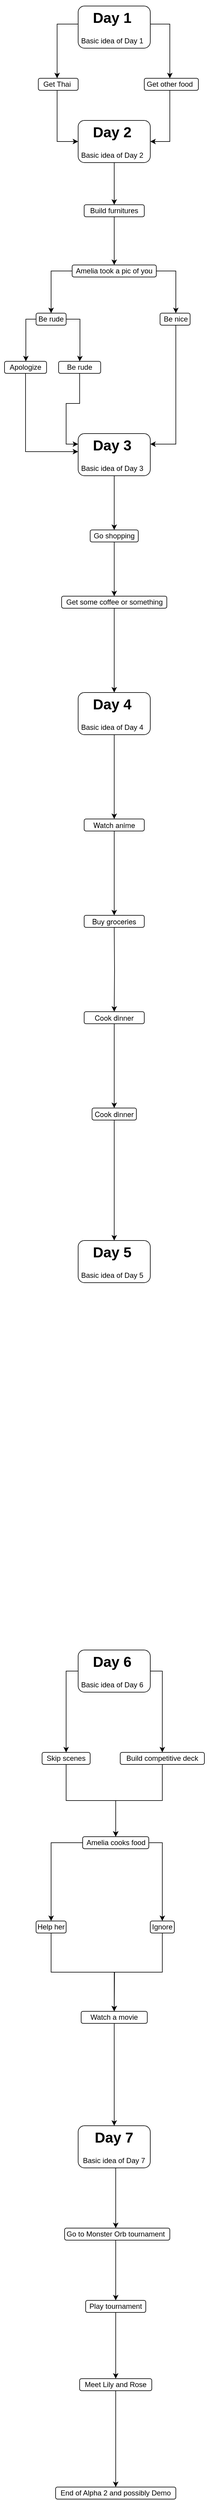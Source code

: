 <mxfile compressed="true" version="14.4.3" type="github"><diagram id="OKZmLAo0fw7J7wTRaCY-" name="Week 1"><mxGraphModel dx="1185" dy="588" grid="1" gridSize="10" guides="1" tooltips="1" connect="1" arrows="1" fold="1" page="1" pageScale="1" pageWidth="850" pageHeight="1100" math="0" shadow="0"><root><mxCell id="0"/><mxCell id="1" parent="0"/><mxCell id="phHPlyiRg4puoFaAQatL-11" style="edgeStyle=orthogonalEdgeStyle;rounded=0;orthogonalLoop=1;jettySize=auto;html=1;exitX=0;exitY=0.25;exitDx=0;exitDy=0;entryX=0.5;entryY=0;entryDx=0;entryDy=0;" edge="1" parent="1" source="ETH6E-rhl-YNPLs5-pxq-1" target="phHPlyiRg4puoFaAQatL-2"><mxGeometry relative="1" as="geometry"/></mxCell><mxCell id="phHPlyiRg4puoFaAQatL-12" style="edgeStyle=orthogonalEdgeStyle;rounded=0;orthogonalLoop=1;jettySize=auto;html=1;exitX=1;exitY=0.25;exitDx=0;exitDy=0;" edge="1" parent="1" source="ETH6E-rhl-YNPLs5-pxq-1" target="phHPlyiRg4puoFaAQatL-3"><mxGeometry relative="1" as="geometry"/></mxCell><mxCell id="ETH6E-rhl-YNPLs5-pxq-1" value="&lt;h1 style=&quot;text-align: center&quot;&gt;Day 1&lt;/h1&gt;&lt;p style=&quot;text-align: center&quot;&gt;Basic idea of Day 1&lt;/p&gt;&lt;p&gt;&lt;br&gt;&lt;/p&gt;" style="text;html=1;strokeColor=none;fillColor=none;spacing=5;spacingTop=-20;whiteSpace=wrap;overflow=hidden;rounded=0;" parent="1" vertex="1"><mxGeometry x="320" y="30" width="120" height="120" as="geometry"/></mxCell><mxCell id="phHPlyiRg4puoFaAQatL-21" style="edgeStyle=orthogonalEdgeStyle;rounded=0;orthogonalLoop=1;jettySize=auto;html=1;exitX=0.5;exitY=1;exitDx=0;exitDy=0;entryX=0.5;entryY=0;entryDx=0;entryDy=0;" edge="1" parent="1" source="phHPlyiRg4puoFaAQatL-1" target="phHPlyiRg4puoFaAQatL-18"><mxGeometry relative="1" as="geometry"/></mxCell><mxCell id="phHPlyiRg4puoFaAQatL-1" value="&lt;h1 style=&quot;text-align: center&quot;&gt;Day 2&lt;/h1&gt;&lt;p style=&quot;text-align: center&quot;&gt;Basic idea of Day 2&lt;/p&gt;&lt;p&gt;&lt;br&gt;&lt;/p&gt;" style="text;html=1;strokeColor=none;fillColor=none;spacing=5;spacingTop=-20;whiteSpace=wrap;overflow=hidden;rounded=0;" vertex="1" parent="1"><mxGeometry x="320" y="220" width="120" height="70" as="geometry"/></mxCell><mxCell id="phHPlyiRg4puoFaAQatL-13" style="edgeStyle=orthogonalEdgeStyle;rounded=0;orthogonalLoop=1;jettySize=auto;html=1;exitX=0.5;exitY=1;exitDx=0;exitDy=0;entryX=0;entryY=0.5;entryDx=0;entryDy=0;" edge="1" parent="1" source="phHPlyiRg4puoFaAQatL-2" target="phHPlyiRg4puoFaAQatL-1"><mxGeometry relative="1" as="geometry"/></mxCell><mxCell id="phHPlyiRg4puoFaAQatL-2" value="Get Thai" style="text;html=1;strokeColor=none;fillColor=none;align=center;verticalAlign=middle;whiteSpace=wrap;rounded=0;" vertex="1" parent="1"><mxGeometry x="250" y="150" width="70" height="20" as="geometry"/></mxCell><mxCell id="phHPlyiRg4puoFaAQatL-15" style="edgeStyle=orthogonalEdgeStyle;rounded=0;orthogonalLoop=1;jettySize=auto;html=1;exitX=0.5;exitY=1;exitDx=0;exitDy=0;entryX=1;entryY=0.5;entryDx=0;entryDy=0;" edge="1" parent="1" source="phHPlyiRg4puoFaAQatL-3" target="phHPlyiRg4puoFaAQatL-1"><mxGeometry relative="1" as="geometry"/></mxCell><mxCell id="phHPlyiRg4puoFaAQatL-3" value="Get other food" style="text;html=1;strokeColor=none;fillColor=none;align=center;verticalAlign=middle;whiteSpace=wrap;rounded=0;" vertex="1" parent="1"><mxGeometry x="425" y="150" width="95" height="20" as="geometry"/></mxCell><mxCell id="phHPlyiRg4puoFaAQatL-37" style="edgeStyle=orthogonalEdgeStyle;rounded=0;orthogonalLoop=1;jettySize=auto;html=1;exitX=0.5;exitY=1;exitDx=0;exitDy=0;" edge="1" parent="1" source="phHPlyiRg4puoFaAQatL-17" target="phHPlyiRg4puoFaAQatL-36"><mxGeometry relative="1" as="geometry"/></mxCell><mxCell id="phHPlyiRg4puoFaAQatL-17" value="&lt;h1 style=&quot;text-align: center&quot;&gt;Day 3&lt;/h1&gt;&lt;p style=&quot;text-align: center&quot;&gt;Basic idea of Day 3&lt;/p&gt;&lt;p&gt;&lt;br&gt;&lt;/p&gt;" style="text;html=1;strokeColor=none;fillColor=none;spacing=5;spacingTop=-20;whiteSpace=wrap;overflow=hidden;rounded=0;" vertex="1" parent="1"><mxGeometry x="320" y="740" width="120" height="70" as="geometry"/></mxCell><mxCell id="phHPlyiRg4puoFaAQatL-23" style="edgeStyle=orthogonalEdgeStyle;rounded=0;orthogonalLoop=1;jettySize=auto;html=1;exitX=0.5;exitY=1;exitDx=0;exitDy=0;entryX=0.5;entryY=0;entryDx=0;entryDy=0;" edge="1" parent="1" source="phHPlyiRg4puoFaAQatL-18" target="phHPlyiRg4puoFaAQatL-22"><mxGeometry relative="1" as="geometry"/></mxCell><mxCell id="phHPlyiRg4puoFaAQatL-18" value="Build furnitures" style="text;html=1;strokeColor=none;fillColor=none;align=center;verticalAlign=middle;whiteSpace=wrap;rounded=0;" vertex="1" parent="1"><mxGeometry x="320" y="360" width="120" height="20" as="geometry"/></mxCell><mxCell id="phHPlyiRg4puoFaAQatL-26" style="edgeStyle=orthogonalEdgeStyle;rounded=0;orthogonalLoop=1;jettySize=auto;html=1;exitX=0;exitY=0.5;exitDx=0;exitDy=0;entryX=0.5;entryY=0;entryDx=0;entryDy=0;" edge="1" parent="1" source="phHPlyiRg4puoFaAQatL-22" target="phHPlyiRg4puoFaAQatL-24"><mxGeometry relative="1" as="geometry"><Array as="points"><mxPoint x="275" y="470"/></Array></mxGeometry></mxCell><mxCell id="phHPlyiRg4puoFaAQatL-28" style="edgeStyle=orthogonalEdgeStyle;rounded=0;orthogonalLoop=1;jettySize=auto;html=1;exitX=1;exitY=0.5;exitDx=0;exitDy=0;" edge="1" parent="1" source="phHPlyiRg4puoFaAQatL-22" target="phHPlyiRg4puoFaAQatL-27"><mxGeometry relative="1" as="geometry"/></mxCell><mxCell id="phHPlyiRg4puoFaAQatL-22" value="Amelia took a pic of you" style="text;html=1;strokeColor=none;fillColor=none;align=center;verticalAlign=middle;whiteSpace=wrap;rounded=0;" vertex="1" parent="1"><mxGeometry x="310" y="460" width="140" height="20" as="geometry"/></mxCell><mxCell id="phHPlyiRg4puoFaAQatL-31" style="edgeStyle=orthogonalEdgeStyle;rounded=0;orthogonalLoop=1;jettySize=auto;html=1;exitX=1;exitY=0.5;exitDx=0;exitDy=0;entryX=0.5;entryY=0;entryDx=0;entryDy=0;" edge="1" parent="1" source="phHPlyiRg4puoFaAQatL-24" target="phHPlyiRg4puoFaAQatL-30"><mxGeometry relative="1" as="geometry"><Array as="points"><mxPoint x="323" y="550"/><mxPoint x="323" y="610"/><mxPoint x="323" y="610"/></Array></mxGeometry></mxCell><mxCell id="phHPlyiRg4puoFaAQatL-32" style="edgeStyle=orthogonalEdgeStyle;rounded=0;orthogonalLoop=1;jettySize=auto;html=1;exitX=0;exitY=0.5;exitDx=0;exitDy=0;" edge="1" parent="1" source="phHPlyiRg4puoFaAQatL-24" target="phHPlyiRg4puoFaAQatL-29"><mxGeometry relative="1" as="geometry"><Array as="points"><mxPoint x="233" y="550"/></Array></mxGeometry></mxCell><mxCell id="phHPlyiRg4puoFaAQatL-24" value="Be rude" style="text;html=1;strokeColor=none;fillColor=none;align=center;verticalAlign=middle;whiteSpace=wrap;rounded=0;" vertex="1" parent="1"><mxGeometry x="250" y="540" width="50" height="20" as="geometry"/></mxCell><mxCell id="phHPlyiRg4puoFaAQatL-35" style="edgeStyle=orthogonalEdgeStyle;rounded=0;orthogonalLoop=1;jettySize=auto;html=1;exitX=0.5;exitY=1;exitDx=0;exitDy=0;entryX=1;entryY=0.25;entryDx=0;entryDy=0;" edge="1" parent="1" source="phHPlyiRg4puoFaAQatL-27" target="phHPlyiRg4puoFaAQatL-17"><mxGeometry relative="1" as="geometry"/></mxCell><mxCell id="phHPlyiRg4puoFaAQatL-27" value="Be nice" style="text;html=1;strokeColor=none;fillColor=none;align=center;verticalAlign=middle;whiteSpace=wrap;rounded=0;" vertex="1" parent="1"><mxGeometry x="440" y="540" width="85" height="20" as="geometry"/></mxCell><mxCell id="phHPlyiRg4puoFaAQatL-34" style="edgeStyle=orthogonalEdgeStyle;rounded=0;orthogonalLoop=1;jettySize=auto;html=1;exitX=0.5;exitY=1;exitDx=0;exitDy=0;" edge="1" parent="1" source="phHPlyiRg4puoFaAQatL-29"><mxGeometry relative="1" as="geometry"><mxPoint x="320" y="770" as="targetPoint"/><Array as="points"><mxPoint x="232" y="770"/></Array></mxGeometry></mxCell><mxCell id="phHPlyiRg4puoFaAQatL-29" value="Apologize" style="text;html=1;strokeColor=none;fillColor=none;align=center;verticalAlign=middle;whiteSpace=wrap;rounded=0;" vertex="1" parent="1"><mxGeometry x="190" y="620" width="85" height="20" as="geometry"/></mxCell><mxCell id="phHPlyiRg4puoFaAQatL-33" style="edgeStyle=orthogonalEdgeStyle;rounded=0;orthogonalLoop=1;jettySize=auto;html=1;entryX=0;entryY=0.25;entryDx=0;entryDy=0;" edge="1" parent="1" source="phHPlyiRg4puoFaAQatL-30" target="phHPlyiRg4puoFaAQatL-17"><mxGeometry relative="1" as="geometry"/></mxCell><mxCell id="phHPlyiRg4puoFaAQatL-30" value="Be rude" style="text;html=1;strokeColor=none;fillColor=none;align=center;verticalAlign=middle;whiteSpace=wrap;rounded=0;" vertex="1" parent="1"><mxGeometry x="280" y="620" width="85" height="20" as="geometry"/></mxCell><mxCell id="phHPlyiRg4puoFaAQatL-40" style="edgeStyle=orthogonalEdgeStyle;rounded=0;orthogonalLoop=1;jettySize=auto;html=1;exitX=0.5;exitY=1;exitDx=0;exitDy=0;entryX=0.5;entryY=0;entryDx=0;entryDy=0;" edge="1" parent="1" source="phHPlyiRg4puoFaAQatL-36" target="phHPlyiRg4puoFaAQatL-39"><mxGeometry relative="1" as="geometry"/></mxCell><mxCell id="phHPlyiRg4puoFaAQatL-36" value="Go shopping" style="text;html=1;strokeColor=none;fillColor=none;align=center;verticalAlign=middle;whiteSpace=wrap;rounded=0;" vertex="1" parent="1"><mxGeometry x="300" y="900" width="160" height="20" as="geometry"/></mxCell><mxCell id="phHPlyiRg4puoFaAQatL-43" style="edgeStyle=orthogonalEdgeStyle;rounded=0;orthogonalLoop=1;jettySize=auto;html=1;exitX=0.5;exitY=1;exitDx=0;exitDy=0;" edge="1" parent="1" source="phHPlyiRg4puoFaAQatL-39" target="phHPlyiRg4puoFaAQatL-42"><mxGeometry relative="1" as="geometry"/></mxCell><mxCell id="phHPlyiRg4puoFaAQatL-39" value="Get some coffee or something" style="text;html=1;strokeColor=none;fillColor=none;align=center;verticalAlign=middle;whiteSpace=wrap;rounded=0;" vertex="1" parent="1"><mxGeometry x="263.75" y="1010" width="232.5" height="20" as="geometry"/></mxCell><mxCell id="phHPlyiRg4puoFaAQatL-42" value="&lt;h1 style=&quot;text-align: center&quot;&gt;Day 4&lt;/h1&gt;&lt;p style=&quot;text-align: center&quot;&gt;Basic idea of Day 4&lt;/p&gt;&lt;p&gt;&lt;br&gt;&lt;/p&gt;" style="text;html=1;strokeColor=none;fillColor=none;spacing=5;spacingTop=-20;whiteSpace=wrap;overflow=hidden;rounded=0;" vertex="1" parent="1"><mxGeometry x="320" y="1170" width="120" height="70" as="geometry"/></mxCell><mxCell id="phHPlyiRg4puoFaAQatL-44" value="&lt;h1 style=&quot;text-align: center&quot;&gt;Day 5&lt;/h1&gt;&lt;p style=&quot;text-align: center&quot;&gt;Basic idea of Day 5&lt;/p&gt;&lt;p&gt;&lt;br&gt;&lt;/p&gt;" style="text;html=1;strokeColor=none;fillColor=none;spacing=5;spacingTop=-20;whiteSpace=wrap;overflow=hidden;rounded=0;" vertex="1" parent="1"><mxGeometry x="320" y="2080" width="120" height="70" as="geometry"/></mxCell><mxCell id="phHPlyiRg4puoFaAQatL-46" value="&lt;h1 style=&quot;text-align: center&quot;&gt;Day 6&lt;/h1&gt;&lt;p style=&quot;text-align: center&quot;&gt;Basic idea of Day 6&lt;/p&gt;&lt;p&gt;&lt;br&gt;&lt;/p&gt;" style="text;html=1;strokeColor=none;fillColor=none;spacing=5;spacingTop=-20;whiteSpace=wrap;overflow=hidden;rounded=0;" vertex="1" parent="1"><mxGeometry x="320" y="2760" width="120" height="70" as="geometry"/></mxCell><mxCell id="phHPlyiRg4puoFaAQatL-52" style="edgeStyle=orthogonalEdgeStyle;rounded=0;orthogonalLoop=1;jettySize=auto;html=1;exitX=0.5;exitY=1;exitDx=0;exitDy=0;entryX=0.5;entryY=0;entryDx=0;entryDy=0;" edge="1" parent="1" source="phHPlyiRg4puoFaAQatL-48" target="phHPlyiRg4puoFaAQatL-50"><mxGeometry relative="1" as="geometry"/></mxCell><mxCell id="phHPlyiRg4puoFaAQatL-48" value="&lt;h1 style=&quot;text-align: center&quot;&gt;Day 7&lt;/h1&gt;&lt;p style=&quot;text-align: center&quot;&gt;Basic idea of Day 7&lt;/p&gt;&lt;p&gt;&lt;br&gt;&lt;/p&gt;" style="text;html=1;strokeColor=none;fillColor=none;spacing=5;spacingTop=-20;whiteSpace=wrap;overflow=hidden;rounded=0;" vertex="1" parent="1"><mxGeometry x="322.5" y="3550" width="120" height="70" as="geometry"/></mxCell><mxCell id="phHPlyiRg4puoFaAQatL-59" style="edgeStyle=orthogonalEdgeStyle;rounded=0;orthogonalLoop=1;jettySize=auto;html=1;exitX=0.5;exitY=1;exitDx=0;exitDy=0;entryX=0.5;entryY=0;entryDx=0;entryDy=0;" edge="1" parent="1" source="phHPlyiRg4puoFaAQatL-50" target="phHPlyiRg4puoFaAQatL-57"><mxGeometry relative="1" as="geometry"/></mxCell><mxCell id="phHPlyiRg4puoFaAQatL-50" value="Go to Monster Orb tournament" style="text;html=1;strokeColor=none;fillColor=none;align=center;verticalAlign=middle;whiteSpace=wrap;rounded=0;" vertex="1" parent="1"><mxGeometry x="256.25" y="3720" width="252.5" height="20" as="geometry"/></mxCell><mxCell id="phHPlyiRg4puoFaAQatL-56" style="edgeStyle=orthogonalEdgeStyle;rounded=0;orthogonalLoop=1;jettySize=auto;html=1;exitX=0.5;exitY=1;exitDx=0;exitDy=0;entryX=0.5;entryY=0;entryDx=0;entryDy=0;" edge="1" parent="1" source="phHPlyiRg4puoFaAQatL-53" target="phHPlyiRg4puoFaAQatL-55"><mxGeometry relative="1" as="geometry"/></mxCell><mxCell id="phHPlyiRg4puoFaAQatL-53" value="Meet Lily and Rose" style="text;html=1;strokeColor=none;fillColor=none;align=center;verticalAlign=middle;whiteSpace=wrap;rounded=0;" vertex="1" parent="1"><mxGeometry x="256.25" y="3970" width="252.5" height="20" as="geometry"/></mxCell><mxCell id="phHPlyiRg4puoFaAQatL-55" value="End of Alpha 2 and possibly Demo" style="text;html=1;strokeColor=none;fillColor=none;align=center;verticalAlign=middle;whiteSpace=wrap;rounded=0;" vertex="1" parent="1"><mxGeometry x="256.25" y="4150" width="252.5" height="20" as="geometry"/></mxCell><mxCell id="phHPlyiRg4puoFaAQatL-58" style="edgeStyle=orthogonalEdgeStyle;rounded=0;orthogonalLoop=1;jettySize=auto;html=1;exitX=0.5;exitY=1;exitDx=0;exitDy=0;entryX=0.5;entryY=0;entryDx=0;entryDy=0;" edge="1" parent="1" source="phHPlyiRg4puoFaAQatL-57" target="phHPlyiRg4puoFaAQatL-53"><mxGeometry relative="1" as="geometry"/></mxCell><mxCell id="phHPlyiRg4puoFaAQatL-57" value="Play tournament" style="text;html=1;strokeColor=none;fillColor=none;align=center;verticalAlign=middle;whiteSpace=wrap;rounded=0;" vertex="1" parent="1"><mxGeometry x="256.25" y="3840" width="252.5" height="20" as="geometry"/></mxCell><mxCell id="phHPlyiRg4puoFaAQatL-60" value="" style="rounded=1;whiteSpace=wrap;html=1;fillColor=none;" vertex="1" parent="1"><mxGeometry x="320" y="30" width="120" height="70" as="geometry"/></mxCell><mxCell id="phHPlyiRg4puoFaAQatL-61" value="" style="rounded=1;whiteSpace=wrap;html=1;fillColor=none;" vertex="1" parent="1"><mxGeometry x="320" y="220" width="120" height="70" as="geometry"/></mxCell><mxCell id="phHPlyiRg4puoFaAQatL-62" value="" style="rounded=1;whiteSpace=wrap;html=1;fillColor=none;" vertex="1" parent="1"><mxGeometry x="320" y="740" width="120" height="70" as="geometry"/></mxCell><mxCell id="phHPlyiRg4puoFaAQatL-107" style="edgeStyle=orthogonalEdgeStyle;rounded=0;orthogonalLoop=1;jettySize=auto;html=1;exitX=0.5;exitY=1;exitDx=0;exitDy=0;entryX=0.5;entryY=0;entryDx=0;entryDy=0;" edge="1" parent="1" source="phHPlyiRg4puoFaAQatL-63" target="phHPlyiRg4puoFaAQatL-106"><mxGeometry relative="1" as="geometry"/></mxCell><mxCell id="phHPlyiRg4puoFaAQatL-63" value="" style="rounded=1;whiteSpace=wrap;html=1;fillColor=none;" vertex="1" parent="1"><mxGeometry x="320" y="1170" width="120" height="70" as="geometry"/></mxCell><mxCell id="phHPlyiRg4puoFaAQatL-83" style="edgeStyle=orthogonalEdgeStyle;rounded=0;orthogonalLoop=1;jettySize=auto;html=1;exitX=1;exitY=0.5;exitDx=0;exitDy=0;entryX=0.5;entryY=0;entryDx=0;entryDy=0;" edge="1" parent="1" source="phHPlyiRg4puoFaAQatL-64" target="phHPlyiRg4puoFaAQatL-81"><mxGeometry relative="1" as="geometry"/></mxCell><mxCell id="phHPlyiRg4puoFaAQatL-84" style="edgeStyle=orthogonalEdgeStyle;rounded=0;orthogonalLoop=1;jettySize=auto;html=1;exitX=0;exitY=0.5;exitDx=0;exitDy=0;entryX=0.5;entryY=0;entryDx=0;entryDy=0;" edge="1" parent="1" source="phHPlyiRg4puoFaAQatL-64" target="phHPlyiRg4puoFaAQatL-82"><mxGeometry relative="1" as="geometry"/></mxCell><mxCell id="phHPlyiRg4puoFaAQatL-64" value="" style="rounded=1;whiteSpace=wrap;html=1;fillColor=none;" vertex="1" parent="1"><mxGeometry x="320" y="2760" width="120" height="70" as="geometry"/></mxCell><mxCell id="phHPlyiRg4puoFaAQatL-65" value="" style="rounded=1;whiteSpace=wrap;html=1;fillColor=none;" vertex="1" parent="1"><mxGeometry x="320" y="3550" width="120" height="70" as="geometry"/></mxCell><mxCell id="phHPlyiRg4puoFaAQatL-66" value="" style="rounded=1;whiteSpace=wrap;html=1;fillColor=none;" vertex="1" parent="1"><mxGeometry x="253.75" y="150" width="66.25" height="20" as="geometry"/></mxCell><mxCell id="phHPlyiRg4puoFaAQatL-67" value="" style="rounded=1;whiteSpace=wrap;html=1;fillColor=none;" vertex="1" parent="1"><mxGeometry x="430" y="150" width="90" height="20" as="geometry"/></mxCell><mxCell id="phHPlyiRg4puoFaAQatL-68" value="" style="rounded=1;whiteSpace=wrap;html=1;fillColor=none;" vertex="1" parent="1"><mxGeometry x="330" y="360" width="100" height="20" as="geometry"/></mxCell><mxCell id="phHPlyiRg4puoFaAQatL-69" value="" style="rounded=1;whiteSpace=wrap;html=1;fillColor=none;" vertex="1" parent="1"><mxGeometry x="310" y="460" width="140" height="20" as="geometry"/></mxCell><mxCell id="phHPlyiRg4puoFaAQatL-70" value="" style="rounded=1;whiteSpace=wrap;html=1;fillColor=none;" vertex="1" parent="1"><mxGeometry x="250" y="540" width="50" height="20" as="geometry"/></mxCell><mxCell id="phHPlyiRg4puoFaAQatL-71" value="" style="rounded=1;whiteSpace=wrap;html=1;fillColor=none;" vertex="1" parent="1"><mxGeometry x="456.25" y="540" width="50" height="20" as="geometry"/></mxCell><mxCell id="phHPlyiRg4puoFaAQatL-72" value="" style="rounded=1;whiteSpace=wrap;html=1;fillColor=none;" vertex="1" parent="1"><mxGeometry x="197.5" y="620" width="70" height="20" as="geometry"/></mxCell><mxCell id="phHPlyiRg4puoFaAQatL-73" value="" style="rounded=1;whiteSpace=wrap;html=1;fillColor=none;" vertex="1" parent="1"><mxGeometry x="287.5" y="620" width="70" height="20" as="geometry"/></mxCell><mxCell id="phHPlyiRg4puoFaAQatL-74" value="" style="rounded=1;whiteSpace=wrap;html=1;fillColor=none;" vertex="1" parent="1"><mxGeometry x="340" y="900" width="80" height="20" as="geometry"/></mxCell><mxCell id="phHPlyiRg4puoFaAQatL-76" value="" style="rounded=1;whiteSpace=wrap;html=1;fillColor=none;" vertex="1" parent="1"><mxGeometry x="297.5" y="3720" width="175" height="20" as="geometry"/></mxCell><mxCell id="phHPlyiRg4puoFaAQatL-77" value="" style="rounded=1;whiteSpace=wrap;html=1;fillColor=none;" vertex="1" parent="1"><mxGeometry x="332.5" y="3840" width="100" height="20" as="geometry"/></mxCell><mxCell id="phHPlyiRg4puoFaAQatL-78" value="" style="rounded=1;whiteSpace=wrap;html=1;fillColor=none;" vertex="1" parent="1"><mxGeometry x="322.5" y="3970" width="120" height="20" as="geometry"/></mxCell><mxCell id="phHPlyiRg4puoFaAQatL-79" value="" style="rounded=1;whiteSpace=wrap;html=1;fillColor=none;" vertex="1" parent="1"><mxGeometry x="282.5" y="4150" width="200" height="20" as="geometry"/></mxCell><mxCell id="phHPlyiRg4puoFaAQatL-80" value="" style="rounded=1;whiteSpace=wrap;html=1;fillColor=none;" vertex="1" parent="1"><mxGeometry x="320" y="2080" width="120" height="70" as="geometry"/></mxCell><mxCell id="phHPlyiRg4puoFaAQatL-81" value="Build competitive deck" style="text;html=1;strokeColor=none;fillColor=none;align=center;verticalAlign=middle;whiteSpace=wrap;rounded=0;" vertex="1" parent="1"><mxGeometry x="380" y="2930" width="160" height="20" as="geometry"/></mxCell><mxCell id="phHPlyiRg4puoFaAQatL-82" value="Skip scenes" style="text;html=1;strokeColor=none;fillColor=none;align=center;verticalAlign=middle;whiteSpace=wrap;rounded=0;" vertex="1" parent="1"><mxGeometry x="220" y="2930" width="160" height="20" as="geometry"/></mxCell><mxCell id="phHPlyiRg4puoFaAQatL-91" style="edgeStyle=orthogonalEdgeStyle;rounded=0;orthogonalLoop=1;jettySize=auto;html=1;exitX=0.5;exitY=1;exitDx=0;exitDy=0;entryX=0.5;entryY=0;entryDx=0;entryDy=0;" edge="1" parent="1" source="phHPlyiRg4puoFaAQatL-85" target="phHPlyiRg4puoFaAQatL-88"><mxGeometry relative="1" as="geometry"/></mxCell><mxCell id="phHPlyiRg4puoFaAQatL-85" value="" style="rounded=1;whiteSpace=wrap;html=1;fillColor=none;" vertex="1" parent="1"><mxGeometry x="260" y="2930" width="80" height="20" as="geometry"/></mxCell><mxCell id="phHPlyiRg4puoFaAQatL-92" style="edgeStyle=orthogonalEdgeStyle;rounded=0;orthogonalLoop=1;jettySize=auto;html=1;exitX=0.5;exitY=1;exitDx=0;exitDy=0;entryX=0.5;entryY=0;entryDx=0;entryDy=0;" edge="1" parent="1" source="phHPlyiRg4puoFaAQatL-86" target="phHPlyiRg4puoFaAQatL-88"><mxGeometry relative="1" as="geometry"><mxPoint x="380" y="3070" as="targetPoint"/></mxGeometry></mxCell><mxCell id="phHPlyiRg4puoFaAQatL-86" value="" style="rounded=1;whiteSpace=wrap;html=1;fillColor=none;" vertex="1" parent="1"><mxGeometry x="390" y="2930" width="140" height="20" as="geometry"/></mxCell><mxCell id="phHPlyiRg4puoFaAQatL-87" value="Amelia cooks food" style="text;html=1;strokeColor=none;fillColor=none;align=center;verticalAlign=middle;whiteSpace=wrap;rounded=0;" vertex="1" parent="1"><mxGeometry x="302.5" y="3070" width="160" height="20" as="geometry"/></mxCell><mxCell id="phHPlyiRg4puoFaAQatL-97" style="edgeStyle=orthogonalEdgeStyle;rounded=0;orthogonalLoop=1;jettySize=auto;html=1;exitX=1;exitY=0.5;exitDx=0;exitDy=0;entryX=0.5;entryY=0;entryDx=0;entryDy=0;" edge="1" parent="1" source="phHPlyiRg4puoFaAQatL-88" target="phHPlyiRg4puoFaAQatL-96"><mxGeometry relative="1" as="geometry"/></mxCell><mxCell id="phHPlyiRg4puoFaAQatL-98" style="edgeStyle=orthogonalEdgeStyle;rounded=0;orthogonalLoop=1;jettySize=auto;html=1;exitX=0;exitY=0.5;exitDx=0;exitDy=0;entryX=0.5;entryY=0;entryDx=0;entryDy=0;" edge="1" parent="1" source="phHPlyiRg4puoFaAQatL-88" target="phHPlyiRg4puoFaAQatL-94"><mxGeometry relative="1" as="geometry"/></mxCell><mxCell id="phHPlyiRg4puoFaAQatL-88" value="" style="rounded=1;whiteSpace=wrap;html=1;fillColor=none;" vertex="1" parent="1"><mxGeometry x="327.5" y="3070" width="110" height="20" as="geometry"/></mxCell><mxCell id="phHPlyiRg4puoFaAQatL-93" value="" style="rounded=1;whiteSpace=wrap;html=1;fillColor=none;" vertex="1" parent="1"><mxGeometry x="250" y="3210" width="50" height="20" as="geometry"/></mxCell><mxCell id="phHPlyiRg4puoFaAQatL-101" style="edgeStyle=orthogonalEdgeStyle;rounded=0;orthogonalLoop=1;jettySize=auto;html=1;exitX=0.5;exitY=1;exitDx=0;exitDy=0;entryX=0.5;entryY=0;entryDx=0;entryDy=0;" edge="1" parent="1" source="phHPlyiRg4puoFaAQatL-94" target="phHPlyiRg4puoFaAQatL-100"><mxGeometry relative="1" as="geometry"/></mxCell><mxCell id="phHPlyiRg4puoFaAQatL-94" value="Help her" style="text;html=1;strokeColor=none;fillColor=none;align=center;verticalAlign=middle;whiteSpace=wrap;rounded=0;" vertex="1" parent="1"><mxGeometry x="250" y="3210" width="50" height="20" as="geometry"/></mxCell><mxCell id="phHPlyiRg4puoFaAQatL-95" value="Ignore" style="text;html=1;strokeColor=none;fillColor=none;align=center;verticalAlign=middle;whiteSpace=wrap;rounded=0;" vertex="1" parent="1"><mxGeometry x="380" y="3210" width="160" height="20" as="geometry"/></mxCell><mxCell id="phHPlyiRg4puoFaAQatL-102" style="edgeStyle=orthogonalEdgeStyle;rounded=0;orthogonalLoop=1;jettySize=auto;html=1;exitX=0.5;exitY=1;exitDx=0;exitDy=0;" edge="1" parent="1" source="phHPlyiRg4puoFaAQatL-96"><mxGeometry relative="1" as="geometry"><mxPoint x="380" y="3360" as="targetPoint"/></mxGeometry></mxCell><mxCell id="phHPlyiRg4puoFaAQatL-96" value="" style="rounded=1;whiteSpace=wrap;html=1;fillColor=none;" vertex="1" parent="1"><mxGeometry x="440" y="3210" width="40" height="20" as="geometry"/></mxCell><mxCell id="phHPlyiRg4puoFaAQatL-99" value="" style="rounded=1;whiteSpace=wrap;html=1;fillColor=none;" vertex="1" parent="1"><mxGeometry x="325" y="3360" width="110" height="20" as="geometry"/></mxCell><mxCell id="phHPlyiRg4puoFaAQatL-103" style="edgeStyle=orthogonalEdgeStyle;rounded=0;orthogonalLoop=1;jettySize=auto;html=1;exitX=0.5;exitY=1;exitDx=0;exitDy=0;entryX=0.5;entryY=0;entryDx=0;entryDy=0;" edge="1" parent="1" source="phHPlyiRg4puoFaAQatL-100" target="phHPlyiRg4puoFaAQatL-65"><mxGeometry relative="1" as="geometry"/></mxCell><mxCell id="phHPlyiRg4puoFaAQatL-100" value="Watch a movie" style="text;html=1;strokeColor=none;fillColor=none;align=center;verticalAlign=middle;whiteSpace=wrap;rounded=0;" vertex="1" parent="1"><mxGeometry x="300" y="3360" width="160" height="20" as="geometry"/></mxCell><mxCell id="phHPlyiRg4puoFaAQatL-104" value="" style="rounded=1;whiteSpace=wrap;html=1;fillColor=none;" vertex="1" parent="1"><mxGeometry x="292.5" y="1010" width="175" height="20" as="geometry"/></mxCell><mxCell id="phHPlyiRg4puoFaAQatL-105" value="" style="rounded=1;whiteSpace=wrap;html=1;fillColor=none;" vertex="1" parent="1"><mxGeometry x="330" y="1380" width="100" height="20" as="geometry"/></mxCell><mxCell id="phHPlyiRg4puoFaAQatL-110" style="edgeStyle=orthogonalEdgeStyle;rounded=0;orthogonalLoop=1;jettySize=auto;html=1;exitX=0.5;exitY=1;exitDx=0;exitDy=0;entryX=0.5;entryY=0;entryDx=0;entryDy=0;" edge="1" parent="1" source="phHPlyiRg4puoFaAQatL-106" target="phHPlyiRg4puoFaAQatL-109"><mxGeometry relative="1" as="geometry"/></mxCell><mxCell id="phHPlyiRg4puoFaAQatL-106" value="&lt;span style=&quot;font-family: &amp;#34;whitney&amp;#34; , &amp;#34;helvetica neue&amp;#34; , &amp;#34;helvetica&amp;#34; , &amp;#34;arial&amp;#34; , sans-serif&quot;&gt;&lt;font style=&quot;font-size: 12px&quot;&gt;Watch anime&lt;/font&gt;&lt;/span&gt;" style="text;html=1;strokeColor=none;fillColor=none;align=center;verticalAlign=middle;whiteSpace=wrap;rounded=0;" vertex="1" parent="1"><mxGeometry x="330" y="1380" width="100" height="20" as="geometry"/></mxCell><mxCell id="phHPlyiRg4puoFaAQatL-108" value="" style="rounded=1;whiteSpace=wrap;html=1;fillColor=none;" vertex="1" parent="1"><mxGeometry x="330" y="1540" width="100" height="20" as="geometry"/></mxCell><mxCell id="phHPlyiRg4puoFaAQatL-109" value="&lt;span style=&quot;font-family: &amp;#34;whitney&amp;#34; , &amp;#34;helvetica neue&amp;#34; , &amp;#34;helvetica&amp;#34; , &amp;#34;arial&amp;#34; , sans-serif&quot;&gt;&lt;font style=&quot;font-size: 12px&quot;&gt;Buy groceries&lt;/font&gt;&lt;/span&gt;" style="text;html=1;strokeColor=none;fillColor=none;align=center;verticalAlign=middle;whiteSpace=wrap;rounded=0;" vertex="1" parent="1"><mxGeometry x="330" y="1540" width="100" height="20" as="geometry"/></mxCell><mxCell id="phHPlyiRg4puoFaAQatL-111" style="edgeStyle=orthogonalEdgeStyle;rounded=0;orthogonalLoop=1;jettySize=auto;html=1;exitX=0.5;exitY=1;exitDx=0;exitDy=0;entryX=0.5;entryY=0;entryDx=0;entryDy=0;" edge="1" parent="1" target="phHPlyiRg4puoFaAQatL-113"><mxGeometry relative="1" as="geometry"><mxPoint x="380" y="1560" as="sourcePoint"/></mxGeometry></mxCell><mxCell id="phHPlyiRg4puoFaAQatL-112" value="" style="rounded=1;whiteSpace=wrap;html=1;fillColor=none;" vertex="1" parent="1"><mxGeometry x="330" y="1700" width="100" height="20" as="geometry"/></mxCell><mxCell id="phHPlyiRg4puoFaAQatL-117" style="edgeStyle=orthogonalEdgeStyle;rounded=0;orthogonalLoop=1;jettySize=auto;html=1;exitX=0.5;exitY=1;exitDx=0;exitDy=0;entryX=0.5;entryY=0;entryDx=0;entryDy=0;" edge="1" parent="1" source="phHPlyiRg4puoFaAQatL-113" target="phHPlyiRg4puoFaAQatL-116"><mxGeometry relative="1" as="geometry"/></mxCell><mxCell id="phHPlyiRg4puoFaAQatL-113" value="&lt;span style=&quot;font-family: &amp;#34;whitney&amp;#34; , &amp;#34;helvetica neue&amp;#34; , &amp;#34;helvetica&amp;#34; , &amp;#34;arial&amp;#34; , sans-serif&quot;&gt;&lt;font style=&quot;font-size: 12px&quot;&gt;Cook dinner&lt;/font&gt;&lt;/span&gt;" style="text;html=1;strokeColor=none;fillColor=none;align=center;verticalAlign=middle;whiteSpace=wrap;rounded=0;" vertex="1" parent="1"><mxGeometry x="330" y="1700" width="100" height="20" as="geometry"/></mxCell><mxCell id="phHPlyiRg4puoFaAQatL-114" value="&lt;span style=&quot;font-family: &amp;#34;whitney&amp;#34; , &amp;#34;helvetica neue&amp;#34; , &amp;#34;helvetica&amp;#34; , &amp;#34;arial&amp;#34; , sans-serif&quot;&gt;&lt;font style=&quot;font-size: 12px&quot;&gt;Cook dinner&lt;/font&gt;&lt;/span&gt;" style="text;html=1;strokeColor=none;fillColor=none;align=center;verticalAlign=middle;whiteSpace=wrap;rounded=0;" vertex="1" parent="1"><mxGeometry x="330" y="1860" width="100" height="20" as="geometry"/></mxCell><mxCell id="phHPlyiRg4puoFaAQatL-118" style="edgeStyle=orthogonalEdgeStyle;rounded=0;orthogonalLoop=1;jettySize=auto;html=1;exitX=0.5;exitY=1;exitDx=0;exitDy=0;entryX=0.5;entryY=0;entryDx=0;entryDy=0;" edge="1" parent="1" source="phHPlyiRg4puoFaAQatL-116" target="phHPlyiRg4puoFaAQatL-44"><mxGeometry relative="1" as="geometry"/></mxCell><mxCell id="phHPlyiRg4puoFaAQatL-116" value="" style="rounded=1;whiteSpace=wrap;html=1;fillColor=none;" vertex="1" parent="1"><mxGeometry x="343.13" y="1860" width="73.75" height="20" as="geometry"/></mxCell></root></mxGraphModel></diagram></mxfile>